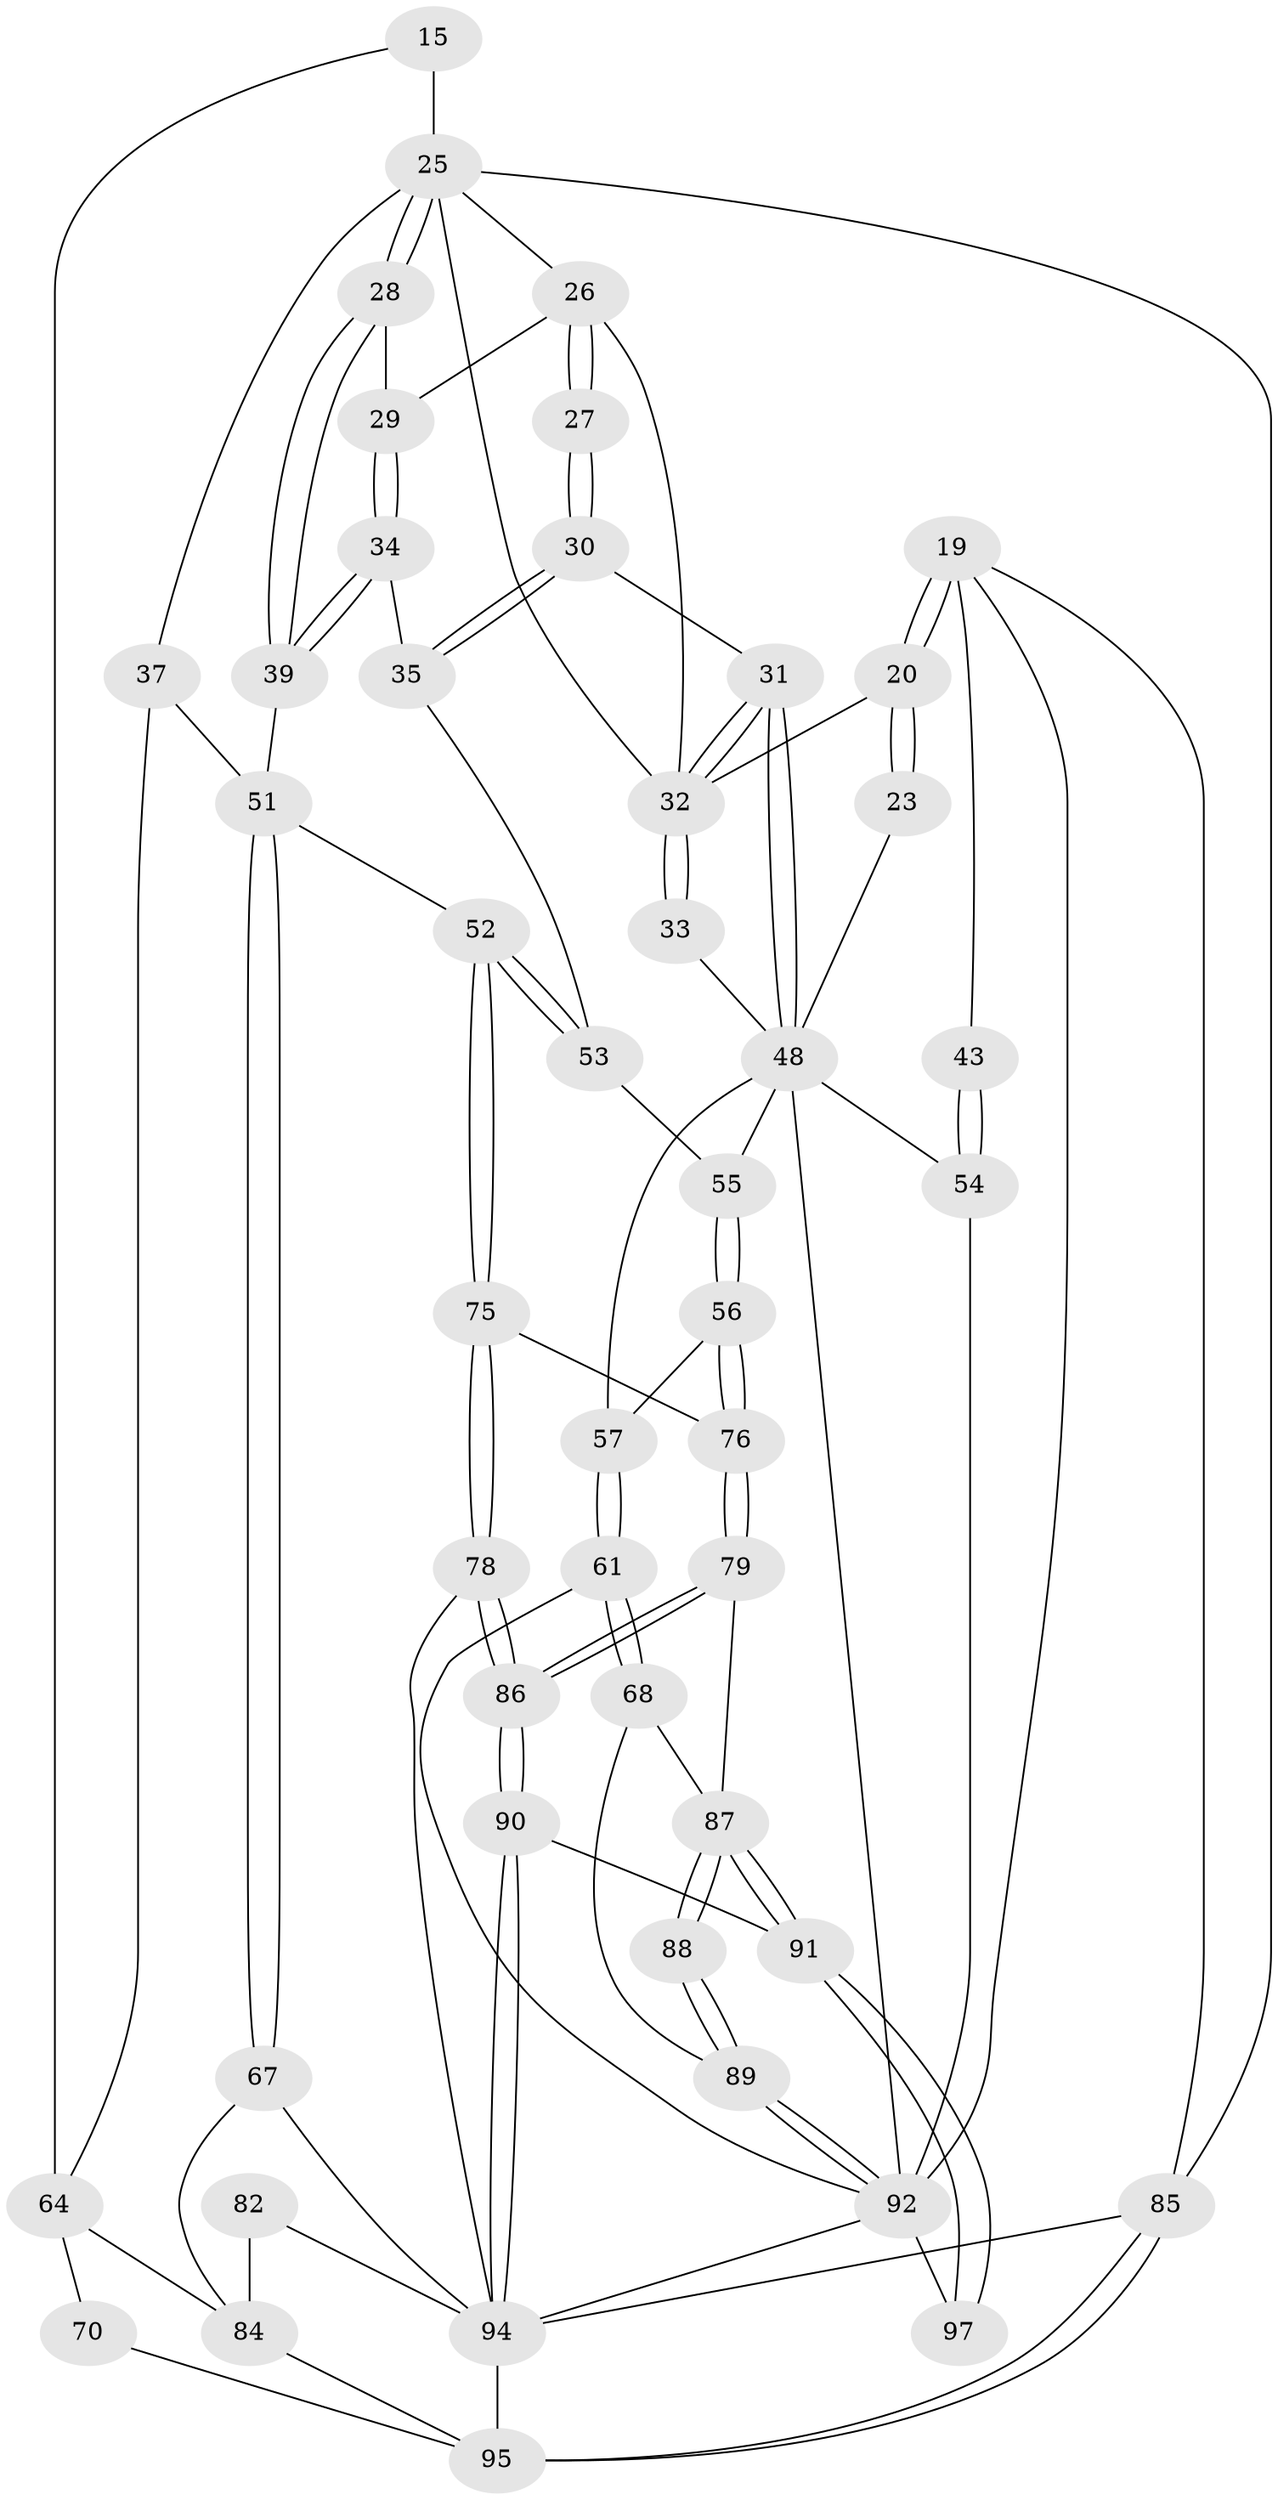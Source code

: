 // original degree distribution, {3: 0.030927835051546393, 4: 0.23711340206185566, 5: 0.5051546391752577, 6: 0.2268041237113402}
// Generated by graph-tools (version 1.1) at 2025/01/03/09/25 05:01:52]
// undirected, 48 vertices, 112 edges
graph export_dot {
graph [start="1"]
  node [color=gray90,style=filled];
  15 [pos="+0.7675224583420536+0.12414823228228647"];
  19 [pos="+0+0.21425462685080573",super="+5"];
  20 [pos="+0+0.19892334525389743",super="+10+9"];
  23 [pos="+0.0960555373440862+0.26722009968213495"];
  25 [pos="+0.6294833247936684+0.2268540429785336",super="+12+24+11"];
  26 [pos="+0.5017051911418464+0.2400897951318551",super="+13+14+21"];
  27 [pos="+0.4477854995145742+0.2629117081021007"];
  28 [pos="+0.5978503692584073+0.2742522980309451"];
  29 [pos="+0.5233235260277743+0.2640214041691958"];
  30 [pos="+0.4311491757807236+0.2980814577350392"];
  31 [pos="+0.33177014029283614+0.3247518859253556"];
  32 [pos="+0.329410758545172+0.3202813511603567",super="+22+8"];
  33 [pos="+0.26200578863193114+0.22462782140697676"];
  34 [pos="+0.5122830754181031+0.36626649306719644"];
  35 [pos="+0.5063951415660544+0.36824613096687697"];
  37 [pos="+0.8257371445079632+0.3845182730194695"];
  39 [pos="+0.5917917861541313+0.36626732236325094"];
  43 [pos="+0+0.2309117020997346"];
  48 [pos="+0.3215443633411293+0.3908090644422192",super="+45"];
  51 [pos="+0.6599515165144613+0.510741753803673",super="+38"];
  52 [pos="+0.5799150419495299+0.5571018451341868"];
  53 [pos="+0.506359321564252+0.5168422699732219",super="+49"];
  54 [pos="+0+0.5729620716364141",super="+47+42"];
  55 [pos="+0.36447979726631413+0.5395840708288663",super="+50"];
  56 [pos="+0.34447117161273616+0.5759867617100787"];
  57 [pos="+0.26915088007592025+0.5993950464935517"];
  61 [pos="+0.1991200486605667+0.6841736443986977"];
  64 [pos="+0.8476130577761535+0.6157865217837615",super="+36"];
  67 [pos="+0.7587893393201689+0.6665298668882981"];
  68 [pos="+0.19756461552786903+0.6871729849319739"];
  70 [pos="+0.9360691630058368+0.6243226586328834",super="+17"];
  75 [pos="+0.5465745731070872+0.6824360567151856"];
  76 [pos="+0.4489486328963552+0.7099405094834192"];
  78 [pos="+0.6386277080109821+0.7688503211137023"];
  79 [pos="+0.4275373758005428+0.7453281345620237"];
  82 [pos="+0.8186721594860431+0.8383521407221847"];
  84 [pos="+0.9695774965242921+0.7732725593370975",super="+81+66"];
  85 [pos="+1+1",super="+3"];
  86 [pos="+0.5115002138837831+1"];
  87 [pos="+0.29241289790462+0.87967767880951",super="+80"];
  88 [pos="+0.26203603348161625+0.8620368719937812"];
  89 [pos="+0.14574883738949618+0.7303167243764256",super="+69"];
  90 [pos="+0.5114058426784763+1"];
  91 [pos="+0.42409570268147495+1"];
  92 [pos="+0+0.9019736538926446",super="+63+59"];
  94 [pos="+0.6914050824777223+1",super="+93+77"];
  95 [pos="+0.8986722154162888+0.9357380359078196",super="+74+71"];
  97 [pos="+0.4098532705854017+1",super="+96"];
  15 -- 64;
  15 -- 25 [weight=2];
  19 -- 20 [weight=2];
  19 -- 20;
  19 -- 43;
  19 -- 85;
  19 -- 92;
  20 -- 23 [weight=2];
  20 -- 23;
  20 -- 32;
  23 -- 48;
  25 -- 28;
  25 -- 28;
  25 -- 26 [weight=2];
  25 -- 37;
  25 -- 32;
  25 -- 85;
  26 -- 27 [weight=2];
  26 -- 27;
  26 -- 29;
  26 -- 32;
  27 -- 30;
  27 -- 30;
  28 -- 29;
  28 -- 39;
  28 -- 39;
  29 -- 34;
  29 -- 34;
  30 -- 31;
  30 -- 35;
  30 -- 35;
  31 -- 32;
  31 -- 32;
  31 -- 48;
  31 -- 48;
  32 -- 33 [weight=2];
  32 -- 33;
  33 -- 48;
  34 -- 35;
  34 -- 39;
  34 -- 39;
  35 -- 53;
  37 -- 51;
  37 -- 64;
  39 -- 51;
  43 -- 54 [weight=2];
  43 -- 54;
  48 -- 54;
  48 -- 57;
  48 -- 92;
  48 -- 55;
  51 -- 52;
  51 -- 67;
  51 -- 67;
  52 -- 53;
  52 -- 53;
  52 -- 75;
  52 -- 75;
  53 -- 55 [weight=2];
  54 -- 92 [weight=2];
  55 -- 56;
  55 -- 56;
  56 -- 57;
  56 -- 76;
  56 -- 76;
  57 -- 61;
  57 -- 61;
  61 -- 68;
  61 -- 68;
  61 -- 92;
  64 -- 70 [weight=2];
  64 -- 84;
  67 -- 84;
  67 -- 94;
  68 -- 89;
  68 -- 87;
  70 -- 95 [weight=2];
  75 -- 76;
  75 -- 78;
  75 -- 78;
  76 -- 79;
  76 -- 79;
  78 -- 86;
  78 -- 86;
  78 -- 94;
  79 -- 86;
  79 -- 86;
  79 -- 87;
  82 -- 84 [weight=2];
  82 -- 94;
  84 -- 95 [weight=2];
  85 -- 95 [weight=3];
  85 -- 95;
  85 -- 94;
  86 -- 90;
  86 -- 90;
  87 -- 88;
  87 -- 88;
  87 -- 91;
  87 -- 91;
  88 -- 89;
  88 -- 89;
  89 -- 92 [weight=2];
  89 -- 92;
  90 -- 91;
  90 -- 94;
  90 -- 94;
  91 -- 97;
  91 -- 97;
  92 -- 97 [weight=2];
  92 -- 94;
  94 -- 95;
}
